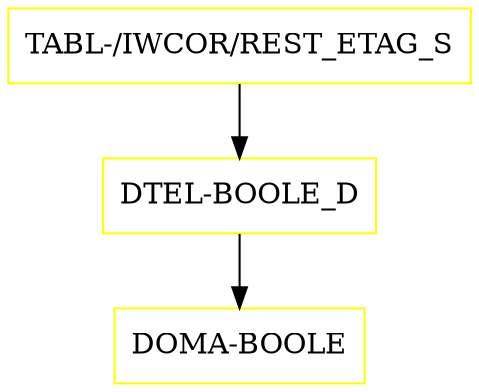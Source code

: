 digraph G {
  "TABL-/IWCOR/REST_ETAG_S" [shape=box,color=yellow];
  "DTEL-BOOLE_D" [shape=box,color=yellow,URL="./DTEL_BOOLE_D.html"];
  "DOMA-BOOLE" [shape=box,color=yellow,URL="./DOMA_BOOLE.html"];
  "TABL-/IWCOR/REST_ETAG_S" -> "DTEL-BOOLE_D";
  "DTEL-BOOLE_D" -> "DOMA-BOOLE";
}
